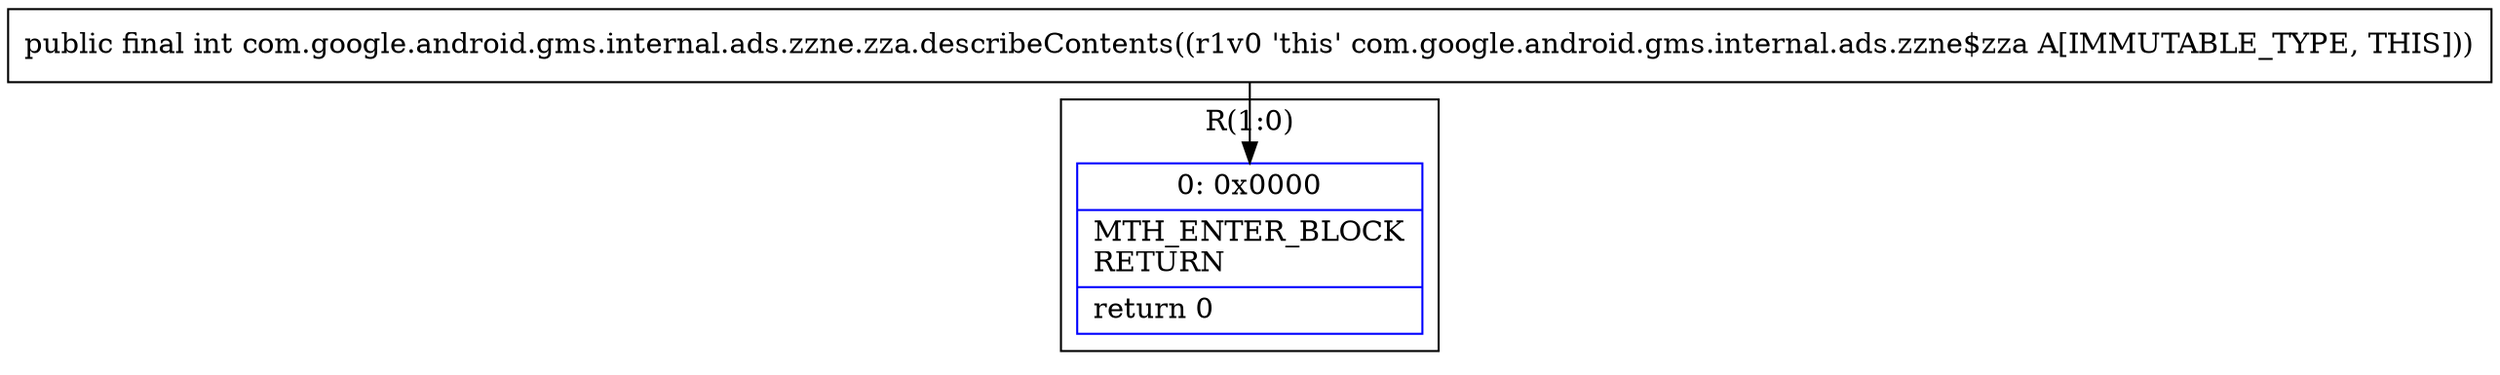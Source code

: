 digraph "CFG forcom.google.android.gms.internal.ads.zzne.zza.describeContents()I" {
subgraph cluster_Region_345627678 {
label = "R(1:0)";
node [shape=record,color=blue];
Node_0 [shape=record,label="{0\:\ 0x0000|MTH_ENTER_BLOCK\lRETURN\l|return 0\l}"];
}
MethodNode[shape=record,label="{public final int com.google.android.gms.internal.ads.zzne.zza.describeContents((r1v0 'this' com.google.android.gms.internal.ads.zzne$zza A[IMMUTABLE_TYPE, THIS])) }"];
MethodNode -> Node_0;
}

